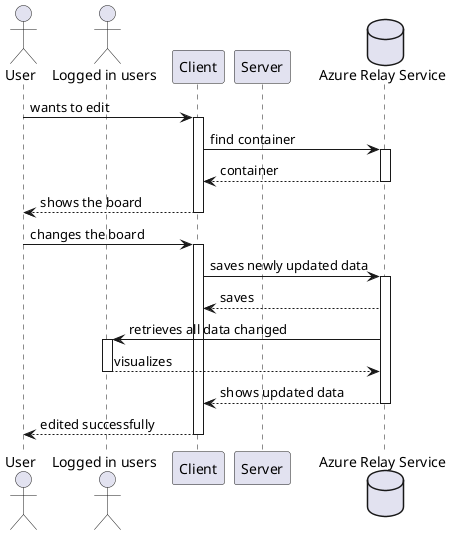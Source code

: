 @startuml
'http://plantuml.com/skinparam.html

actor "User" as user
actor "Logged in users" as lgUser
participant "Client" as client
participant "Server" as server
database "Azure Relay Service" as Azure

user -> client: wants to edit
activate client
client -> Azure: find container
activate Azure
Azure --> client: container
deactivate Azure
client --> user: shows the board
deactivate client
user -> client: changes the board
activate client
client -> Azure : saves newly updated data
activate Azure
Azure --> client : saves
Azure -> lgUser : retrieves all data changed
activate lgUser
lgUser --> Azure : visualizes
deactivate lgUser
Azure --> client : shows updated data
deactivate Azure
user <-- client: edited successfully
deactivate client

@enduml
